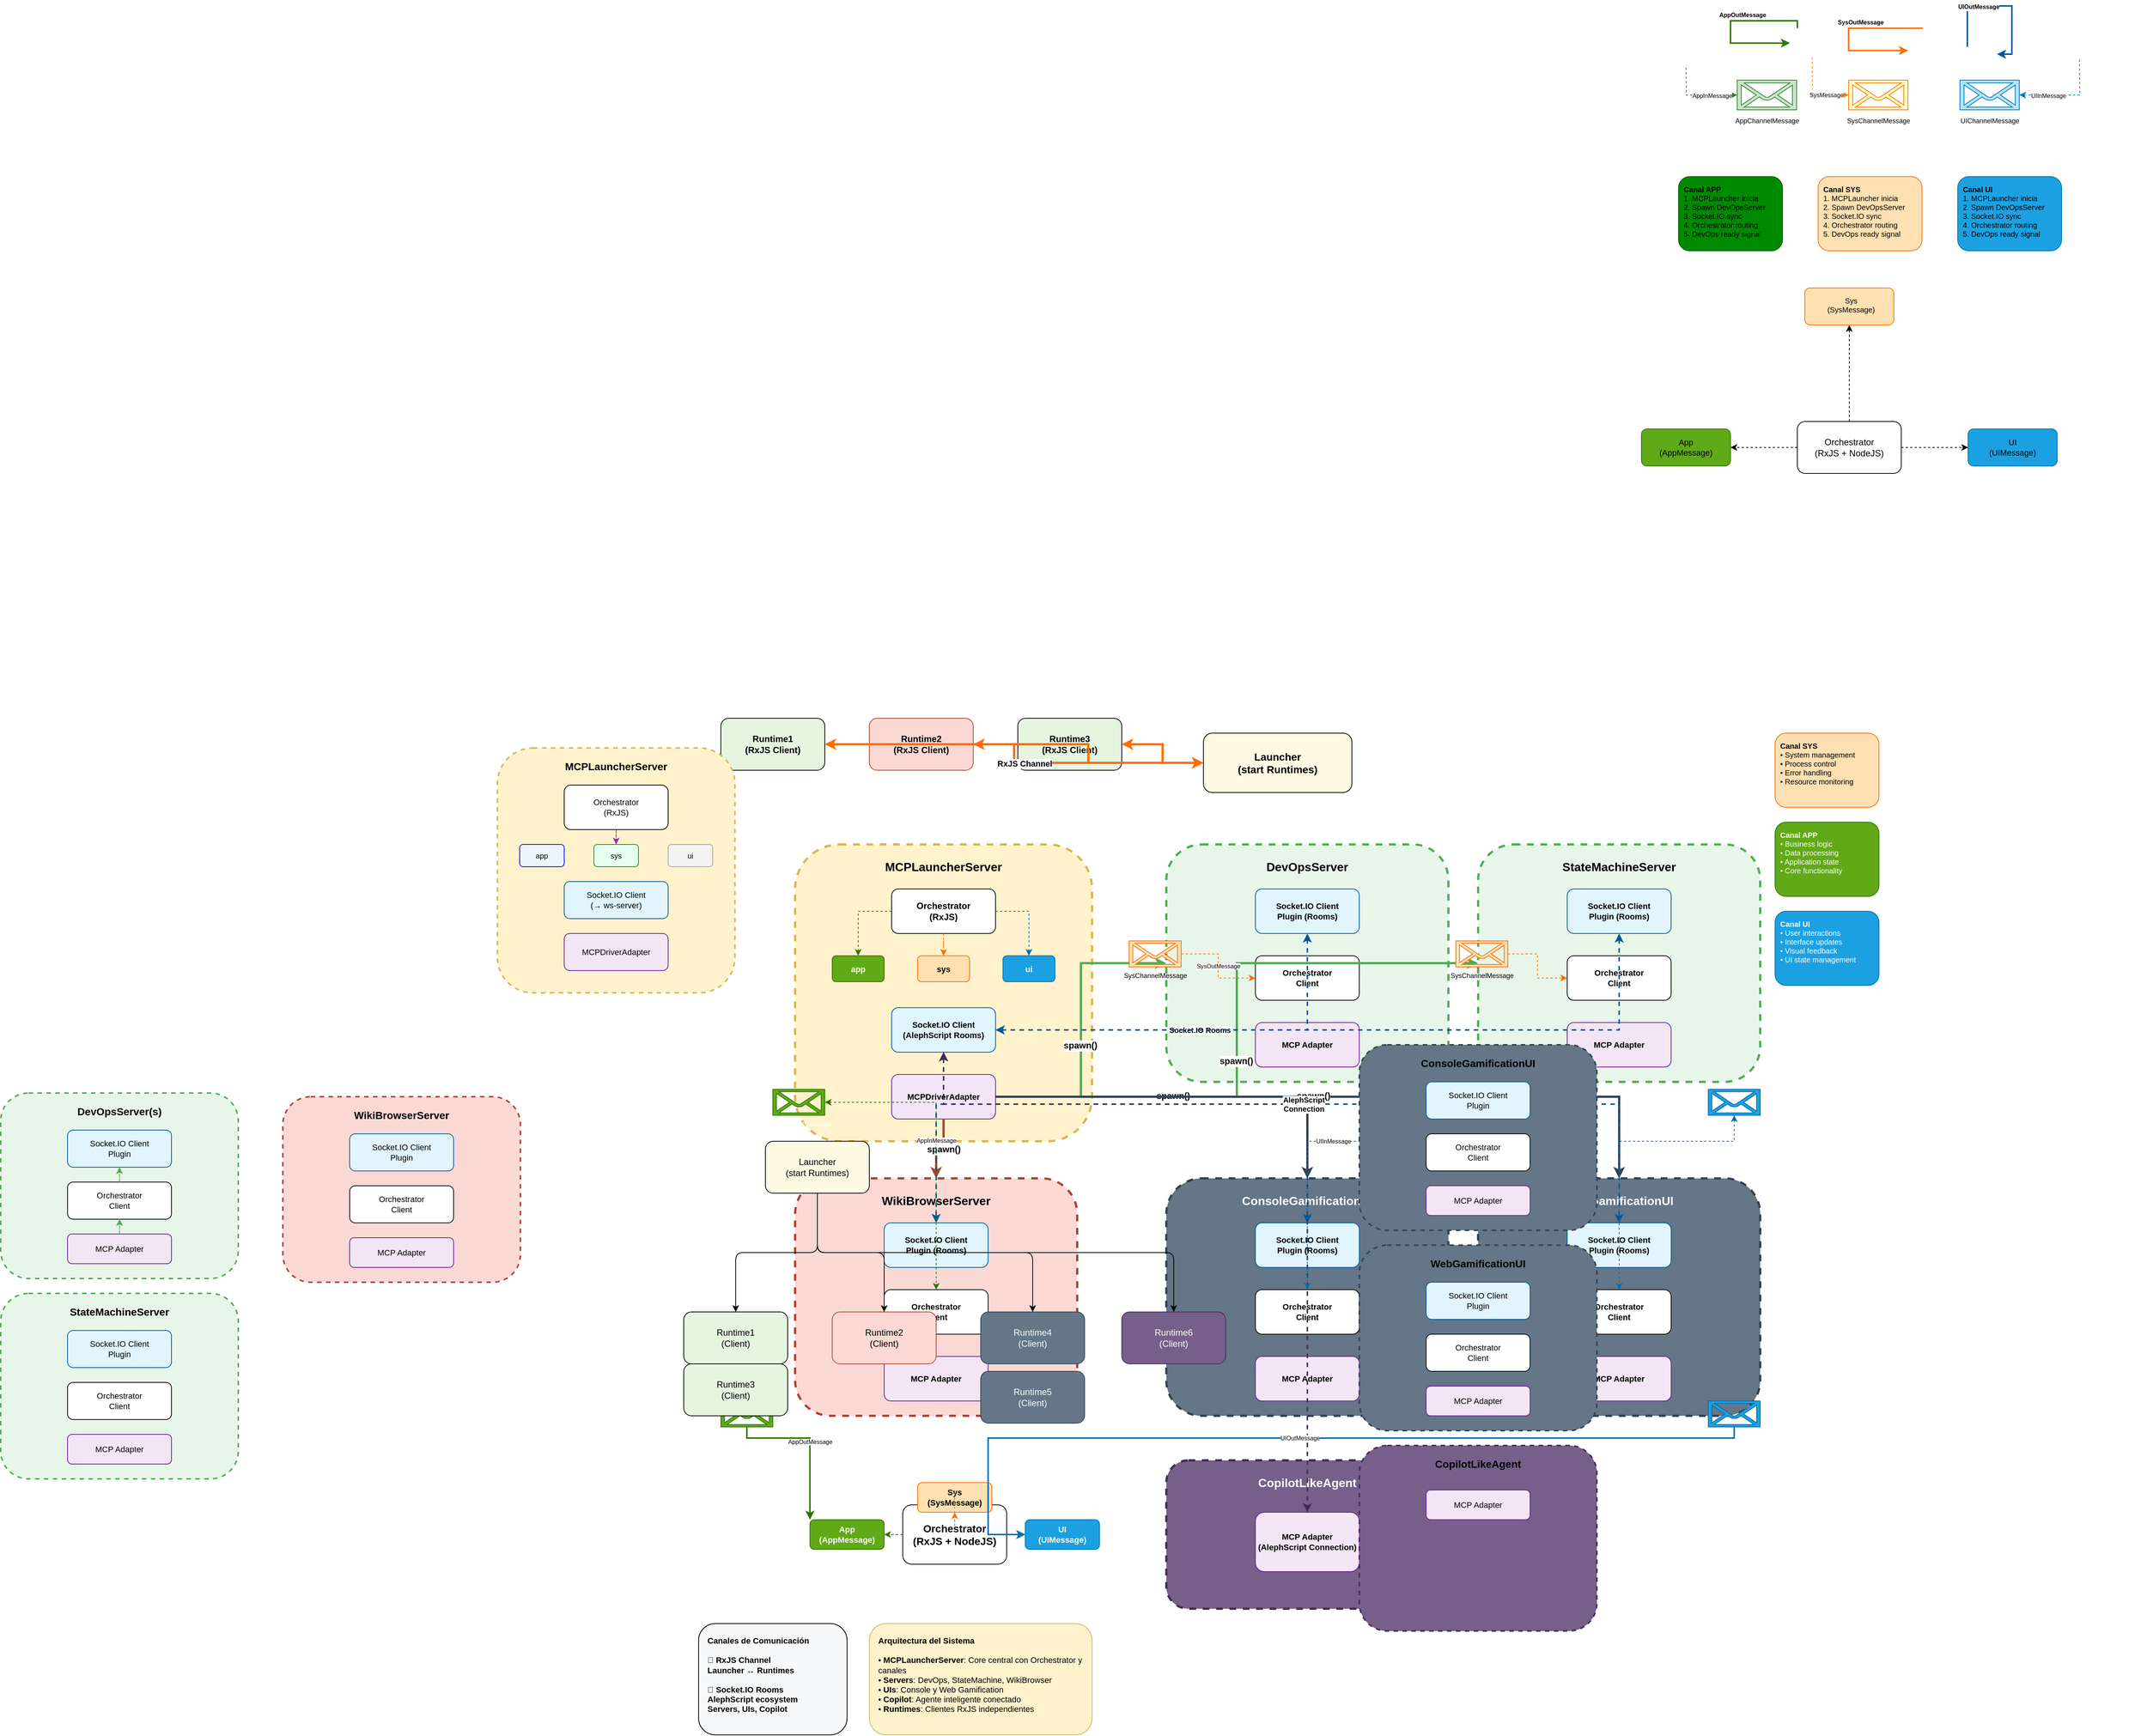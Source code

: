 <mxfile version="28.1.2">
  <diagram name="Page-1" id="JRgAJuTpMOvnGqNZjdRQ">
    <mxGraphModel dx="2400" dy="1400" grid="1" gridSize="10" guides="1" tooltips="1" connect="1" arrows="1" fold="1" page="1" pageScale="1" pageWidth="1600" pageHeight="1200" math="0" shadow="0">
      <root>
        <mxCell id="0" />
        <mxCell id="1" parent="0" />
        
        <!-- LAUNCHER CORE - Centro del sistema -->
        <mxCell id="launcher-core" value="Launcher&lt;br&gt;(start Runtimes)" style="rounded=1;whiteSpace=wrap;html=1;fontSize=14;fontColor=#000000;strokeColor=#000000;fillColor=#FFFAE3;fontStyle=1;" vertex="1" parent="1">
          <mxGeometry x="700" y="100" width="200" height="80" as="geometry" />
        </mxCell>
        
        <!-- GRUPO MCPLauncherServer -->
        <mxCell id="group-mcp-launcher" value="" style="group" vertex="1" connectable="0" parent="1">
          <mxGeometry x="150" y="250" width="400" height="400" as="geometry" />
        </mxCell>
        <mxCell id="mcp-launcher-bg" value="" style="rounded=1;whiteSpace=wrap;html=1;fillColor=#FFF2CC;strokeColor=#D6B656;strokeWidth=3;dashed=1;" vertex="1" parent="group-mcp-launcher">
          <mxGeometry width="400" height="400" as="geometry" />
        </mxCell>
        <mxCell id="mcp-launcher-title" value="MCPLauncherServer" style="text;html=1;strokeColor=none;fillColor=none;align=center;verticalAlign=middle;whiteSpace=wrap;rounded=0;fontSize=16;fontStyle=1;" vertex="1" parent="group-mcp-launcher">
          <mxGeometry x="120" y="15" width="160" height="30" as="geometry" />
        </mxCell>
        <mxCell id="mcp-orchestrator" value="Orchestrator&lt;br&gt;(RxJS)" style="rounded=1;whiteSpace=wrap;html=1;fontSize=12;fillColor=#FFFFFF;strokeColor=#000000;fontStyle=1;" vertex="1" parent="group-mcp-launcher">
          <mxGeometry x="130" y="60" width="140" height="60" as="geometry" />
        </mxCell>
        <!-- Channels en MCPLauncher -->
        <mxCell id="mcp-app-channel" value="app" style="rounded=1;whiteSpace=wrap;html=1;fontSize=11;fillColor=#60a917;strokeColor=#2D7600;fontColor=#ffffff;fontStyle=1;" vertex="1" parent="group-mcp-launcher">
          <mxGeometry x="50" y="150" width="70" height="35" as="geometry" />
        </mxCell>
        <mxCell id="mcp-sys-channel" value="sys" style="rounded=1;whiteSpace=wrap;html=1;fontSize=11;fillColor=#FFE0B2;strokeColor=#FF6D00;fontStyle=1;" vertex="1" parent="group-mcp-launcher">
          <mxGeometry x="165" y="150" width="70" height="35" as="geometry" />
        </mxCell>
        <mxCell id="mcp-ui-channel" value="ui" style="rounded=1;whiteSpace=wrap;html=1;fontSize=11;fillColor=#1ba1e2;strokeColor=#006EAF;fontColor=#ffffff;fontStyle=1;" vertex="1" parent="group-mcp-launcher">
          <mxGeometry x="280" y="150" width="70" height="35" as="geometry" />
        </mxCell>
        <mxCell id="mcp-socketio-client" value="Socket.IO Client&lt;br&gt;(AlephScript Rooms)" style="rounded=1;whiteSpace=wrap;html=1;fontSize=11;fillColor=#E1F5FE;strokeColor=#01579B;fontStyle=1;" vertex="1" parent="group-mcp-launcher">
          <mxGeometry x="130" y="220" width="140" height="60" as="geometry" />
        </mxCell>
        <mxCell id="mcp-driver-adapter" value="MCPDriverAdapter" style="rounded=1;whiteSpace=wrap;html=1;fontSize=11;fillColor=#F3E5F5;strokeColor=#6A1B9A;fontStyle=1;" vertex="1" parent="group-mcp-launcher">
          <mxGeometry x="130" y="310" width="140" height="60" as="geometry" />
        </mxCell>
        
        <!-- RUNTIMES izquierda (Canal RxJS) -->
        <mxCell id="runtime1" value="Runtime1&lt;br&gt;(RxJS Client)" style="rounded=1;whiteSpace=wrap;html=1;fontSize=12;fontColor=#000000;strokeColor=#000000;fillColor=#E5F5E0;fontStyle=1;" vertex="1" parent="1">
          <mxGeometry x="50" y="80" width="140" height="70" as="geometry" />
        </mxCell>
        <mxCell id="runtime2" value="Runtime2&lt;br&gt;(RxJS Client)" style="rounded=1;whiteSpace=wrap;html=1;fontSize=12;strokeColor=#ae4132;fillColor=#fad9d5;fontStyle=1;" vertex="1" parent="1">
          <mxGeometry x="250" y="80" width="140" height="70" as="geometry" />
        </mxCell>
        <mxCell id="runtime3" value="Runtime3&lt;br&gt;(RxJS Client)" style="rounded=1;whiteSpace=wrap;html=1;fontSize=12;fontColor=#000000;strokeColor=#000000;fillColor=#E5F5E0;fontStyle=1;" vertex="1" parent="1">
          <mxGeometry x="450" y="80" width="140" height="70" as="geometry" />
        </mxCell>
        
        <!-- GRUPO DevOpsServer -->
        <mxCell id="group-devops" value="" style="group" vertex="1" connectable="0" parent="1">
          <mxGeometry x="650" y="250" width="380" height="320" as="geometry" />
        </mxCell>
        <mxCell id="devops-bg" value="" style="rounded=1;whiteSpace=wrap;html=1;fillColor=#E8F5E9;strokeColor=#4CAF50;strokeWidth=3;dashed=1;" vertex="1" parent="group-devops">
          <mxGeometry width="380" height="320" as="geometry" />
        </mxCell>
        <mxCell id="devops-title" value="DevOpsServer" style="text;html=1;strokeColor=none;fillColor=none;align=center;verticalAlign=middle;whiteSpace=wrap;rounded=0;fontSize=16;fontStyle=1;" vertex="1" parent="group-devops">
          <mxGeometry x="110" y="15" width="160" height="30" as="geometry" />
        </mxCell>
        <mxCell id="devops-socketio-plugin" value="Socket.IO Client&lt;br&gt;Plugin (Rooms)" style="rounded=1;whiteSpace=wrap;html=1;fontSize=11;fillColor=#E1F5FE;strokeColor=#01579B;fontStyle=1;" vertex="1" parent="group-devops">
          <mxGeometry x="120" y="60" width="140" height="60" as="geometry" />
        </mxCell>
        <mxCell id="devops-orchestrator-client" value="Orchestrator&lt;br&gt;Client" style="rounded=1;whiteSpace=wrap;html=1;fontSize=11;fillColor=#FFFFFF;strokeColor=#000000;fontStyle=1;" vertex="1" parent="group-devops">
          <mxGeometry x="120" y="150" width="140" height="60" as="geometry" />
        </mxCell>
        <mxCell id="devops-mcp-adapter" value="MCP Adapter" style="rounded=1;whiteSpace=wrap;html=1;fontSize=11;fillColor=#F3E5F5;strokeColor=#6A1B9A;fontStyle=1;" vertex="1" parent="group-devops">
          <mxGeometry x="120" y="240" width="140" height="60" as="geometry" />
        </mxCell>
        
        <!-- GRUPO StateMachineServer -->
        <mxCell id="group-statemachine" value="" style="group" vertex="1" connectable="0" parent="1">
          <mxGeometry x="1070" y="250" width="380" height="320" as="geometry" />
        </mxCell>
        <mxCell id="statemachine-bg" value="" style="rounded=1;whiteSpace=wrap;html=1;fillColor=#E8F5E9;strokeColor=#4CAF50;strokeWidth=3;dashed=1;" vertex="1" parent="group-statemachine">
          <mxGeometry width="380" height="320" as="geometry" />
        </mxCell>
        <mxCell id="statemachine-title" value="StateMachineServer" style="text;html=1;strokeColor=none;fillColor=none;align=center;verticalAlign=middle;whiteSpace=wrap;rounded=0;fontSize=16;fontStyle=1;" vertex="1" parent="group-statemachine">
          <mxGeometry x="110" y="15" width="160" height="30" as="geometry" />
        </mxCell>
        <mxCell id="statemachine-socketio-plugin" value="Socket.IO Client&lt;br&gt;Plugin (Rooms)" style="rounded=1;whiteSpace=wrap;html=1;fontSize=11;fillColor=#E1F5FE;strokeColor=#01579B;fontStyle=1;" vertex="1" parent="group-statemachine">
          <mxGeometry x="120" y="60" width="140" height="60" as="geometry" />
        </mxCell>
        <mxCell id="statemachine-orchestrator-client" value="Orchestrator&lt;br&gt;Client" style="rounded=1;whiteSpace=wrap;html=1;fontSize=11;fillColor=#FFFFFF;strokeColor=#000000;fontStyle=1;" vertex="1" parent="group-statemachine">
          <mxGeometry x="120" y="150" width="140" height="60" as="geometry" />
        </mxCell>
        <mxCell id="statemachine-mcp-adapter" value="MCP Adapter" style="rounded=1;whiteSpace=wrap;html=1;fontSize=11;fillColor=#F3E5F5;strokeColor=#6A1B9A;fontStyle=1;" vertex="1" parent="group-statemachine">
          <mxGeometry x="120" y="240" width="140" height="60" as="geometry" />
        </mxCell>
        
        <!-- GRUPO WikiBrowserServer -->
        <mxCell id="group-wikibrowser" value="" style="group" vertex="1" connectable="0" parent="1">
          <mxGeometry x="150" y="700" width="380" height="320" as="geometry" />
        </mxCell>
        <mxCell id="wikibrowser-bg" value="" style="rounded=1;whiteSpace=wrap;html=1;fillColor=#fad9d5;strokeColor=#ae4132;strokeWidth=3;dashed=1;" vertex="1" parent="group-wikibrowser">
          <mxGeometry width="380" height="320" as="geometry" />
        </mxCell>
        <mxCell id="wikibrowser-title" value="WikiBrowserServer" style="text;html=1;strokeColor=none;fillColor=none;align=center;verticalAlign=middle;whiteSpace=wrap;rounded=0;fontSize=16;fontStyle=1;" vertex="1" parent="group-wikibrowser">
          <mxGeometry x="110" y="15" width="160" height="30" as="geometry" />
        </mxCell>
        <mxCell id="wikibrowser-socketio-plugin" value="Socket.IO Client&lt;br&gt;Plugin (Rooms)" style="rounded=1;whiteSpace=wrap;html=1;fontSize=11;fillColor=#E1F5FE;strokeColor=#01579B;fontStyle=1;" vertex="1" parent="group-wikibrowser">
          <mxGeometry x="120" y="60" width="140" height="60" as="geometry" />
        </mxCell>
        <mxCell id="wikibrowser-orchestrator-client" value="Orchestrator&lt;br&gt;Client" style="rounded=1;whiteSpace=wrap;html=1;fontSize=11;fillColor=#FFFFFF;strokeColor=#000000;fontStyle=1;" vertex="1" parent="group-wikibrowser">
          <mxGeometry x="120" y="150" width="140" height="60" as="geometry" />
        </mxCell>
        <mxCell id="wikibrowser-mcp-adapter" value="MCP Adapter" style="rounded=1;whiteSpace=wrap;html=1;fontSize=11;fillColor=#F3E5F5;strokeColor=#6A1B9A;fontStyle=1;" vertex="1" parent="group-wikibrowser">
          <mxGeometry x="120" y="240" width="140" height="60" as="geometry" />
        </mxCell>
        
        <!-- GRUPO ConsoleGamificationUI -->
        <mxCell id="group-console-ui" value="" style="group" vertex="1" connectable="0" parent="1">
          <mxGeometry x="650" y="700" width="380" height="320" as="geometry" />
        </mxCell>
        <mxCell id="console-ui-bg" value="" style="rounded=1;whiteSpace=wrap;html=1;fillColor=#647687;strokeColor=#314354;strokeWidth=3;dashed=1;fontColor=#ffffff;" vertex="1" parent="group-console-ui">
          <mxGeometry width="380" height="320" as="geometry" />
        </mxCell>
        <mxCell id="console-ui-title" value="ConsoleGamificationUI" style="text;html=1;strokeColor=none;fillColor=none;align=center;verticalAlign=middle;whiteSpace=wrap;rounded=0;fontSize=16;fontStyle=1;fontColor=#ffffff;" vertex="1" parent="group-console-ui">
          <mxGeometry x="110" y="15" width="160" height="30" as="geometry" />
        </mxCell>
        <mxCell id="console-ui-socketio-plugin" value="Socket.IO Client&lt;br&gt;Plugin (Rooms)" style="rounded=1;whiteSpace=wrap;html=1;fontSize=11;fillColor=#E1F5FE;strokeColor=#01579B;fontStyle=1;" vertex="1" parent="group-console-ui">
          <mxGeometry x="120" y="60" width="140" height="60" as="geometry" />
        </mxCell>
        <mxCell id="console-ui-orchestrator-client" value="Orchestrator&lt;br&gt;Client" style="rounded=1;whiteSpace=wrap;html=1;fontSize=11;fillColor=#FFFFFF;strokeColor=#000000;fontStyle=1;" vertex="1" parent="group-console-ui">
          <mxGeometry x="120" y="150" width="140" height="60" as="geometry" />
        </mxCell>
        <mxCell id="console-ui-mcp-adapter" value="MCP Adapter" style="rounded=1;whiteSpace=wrap;html=1;fontSize=11;fillColor=#F3E5F5;strokeColor=#6A1B9A;fontStyle=1;" vertex="1" parent="group-console-ui">
          <mxGeometry x="120" y="240" width="140" height="60" as="geometry" />
        </mxCell>
        
        <!-- GRUPO WebGamificationUI -->
        <mxCell id="group-web-ui" value="" style="group" vertex="1" connectable="0" parent="1">
          <mxGeometry x="1070" y="700" width="380" height="320" as="geometry" />
        </mxCell>
        <mxCell id="web-ui-bg" value="" style="rounded=1;whiteSpace=wrap;html=1;fillColor=#647687;strokeColor=#314354;strokeWidth=3;dashed=1;fontColor=#ffffff;" vertex="1" parent="group-web-ui">
          <mxGeometry width="380" height="320" as="geometry" />
        </mxCell>
        <mxCell id="web-ui-title" value="WebGamificationUI" style="text;html=1;strokeColor=none;fillColor=none;align=center;verticalAlign=middle;whiteSpace=wrap;rounded=0;fontSize=16;fontStyle=1;fontColor=#ffffff;" vertex="1" parent="group-web-ui">
          <mxGeometry x="110" y="15" width="160" height="30" as="geometry" />
        </mxCell>
        <mxCell id="web-ui-socketio-plugin" value="Socket.IO Client&lt;br&gt;Plugin (Rooms)" style="rounded=1;whiteSpace=wrap;html=1;fontSize=11;fillColor=#E1F5FE;strokeColor=#01579B;fontStyle=1;" vertex="1" parent="group-web-ui">
          <mxGeometry x="120" y="60" width="140" height="60" as="geometry" />
        </mxCell>
        <mxCell id="web-ui-orchestrator-client" value="Orchestrator&lt;br&gt;Client" style="rounded=1;whiteSpace=wrap;html=1;fontSize=11;fillColor=#FFFFFF;strokeColor=#000000;fontStyle=1;" vertex="1" parent="group-web-ui">
          <mxGeometry x="120" y="150" width="140" height="60" as="geometry" />
        </mxCell>
        <mxCell id="web-ui-mcp-adapter" value="MCP Adapter" style="rounded=1;whiteSpace=wrap;html=1;fontSize=11;fillColor=#F3E5F5;strokeColor=#6A1B9A;fontStyle=1;" vertex="1" parent="group-web-ui">
          <mxGeometry x="120" y="240" width="140" height="60" as="geometry" />
        </mxCell>
        
        <!-- GRUPO CopilotLikeAgent -->
        <mxCell id="group-copilot" value="" style="group" vertex="1" connectable="0" parent="1">
          <mxGeometry x="650" y="1080" width="380" height="200" as="geometry" />
        </mxCell>
        <mxCell id="copilot-bg" value="" style="rounded=1;whiteSpace=wrap;html=1;fillColor=#76608a;strokeColor=#432D57;strokeWidth=3;dashed=1;fontColor=#ffffff;" vertex="1" parent="group-copilot">
          <mxGeometry width="380" height="200" as="geometry" />
        </mxCell>
        <mxCell id="copilot-title" value="CopilotLikeAgent" style="text;html=1;strokeColor=none;fillColor=none;align=center;verticalAlign=middle;whiteSpace=wrap;rounded=0;fontSize=16;fontStyle=1;fontColor=#ffffff;" vertex="1" parent="group-copilot">
          <mxGeometry x="110" y="15" width="160" height="30" as="geometry" />
        </mxCell>
        <mxCell id="copilot-mcp-adapter" value="MCP Adapter&lt;br&gt;(AlephScript Connection)" style="rounded=1;whiteSpace=wrap;html=1;fontSize=11;fillColor=#F3E5F5;strokeColor=#6A1B9A;fontStyle=1;" vertex="1" parent="group-copilot">
          <mxGeometry x="120" y="70" width="140" height="80" as="geometry" />
        </mxCell>
        
        <!-- ORCHESTRATOR CENTRAL -->
        <mxCell id="group-central-orchestrator" value="" style="group" vertex="1" connectable="0" parent="1">
          <mxGeometry x="150" y="1080" width="430" height="200" as="geometry" />
        </mxCell>
        <mxCell id="central-orchestrator" value="Orchestrator&lt;br&gt;(RxJS + NodeJS)" style="rounded=1;whiteSpace=wrap;html=1;fontSize=14;fontColor=#000000;strokeColor=#000000;fillColor=#FFFFFF;fontStyle=1;" vertex="1" parent="group-central-orchestrator">
          <mxGeometry x="145" y="60" width="140" height="80" as="geometry" />
        </mxCell>
        <mxCell id="central-app" value="App&lt;br&gt;(AppMessage)" style="rounded=1;whiteSpace=wrap;html=1;fontSize=11;strokeColor=#2D7600;fillColor=#60a917;fontColor=#ffffff;fontStyle=1;" vertex="1" parent="group-central-orchestrator">
          <mxGeometry x="20" y="80" width="100" height="40" as="geometry" />
        </mxCell>
        <mxCell id="central-sys" value="Sys&lt;br&gt;(SysMessage)" style="rounded=1;whiteSpace=wrap;html=1;fontSize=11;fontColor=default;strokeColor=#FF6D00;fillColor=#FFE0B2;fontStyle=1;" vertex="1" parent="group-central-orchestrator">
          <mxGeometry x="165" y="30" width="100" height="40" as="geometry" />
        </mxCell>
        <mxCell id="central-ui" value="UI&lt;br&gt;(UIMessage)" style="rounded=1;whiteSpace=wrap;html=1;fontSize=11;fontColor=#ffffff;strokeColor=#006EAF;fillColor=#1ba1e2;fontStyle=1;" vertex="1" parent="group-central-orchestrator">
          <mxGeometry x="310" y="80" width="100" height="40" as="geometry" />
        </mxCell>
        
        <!-- CONEXIONES DEL CANAL RxJS (Launcher-Runtimes) -->
        <mxCell id="rxjs-runtime1" style="edgeStyle=orthogonalEdgeStyle;rounded=0;orthogonalLoop=1;jettySize=auto;html=1;strokeColor=#FF6D00;strokeWidth=3;endArrow=classic;endFill=1;startArrow=classic;startFill=1;" edge="1" parent="1" source="launcher-core" target="runtime1">
          <mxGeometry relative="1" as="geometry" />
        </mxCell>
        <mxCell id="rxjs-runtime1-label" value="RxJS Channel" style="edgeLabel;html=1;align=center;verticalAlign=middle;resizable=0;points=[];fontSize=11;fontStyle=1;labelBackgroundColor=#FFFFFF;" vertex="1" connectable="0" parent="rxjs-runtime1">
          <mxGeometry x="-0.1" y="1" relative="1" as="geometry">
            <mxPoint as="offset" />
          </mxGeometry>
        </mxCell>
        
        <mxCell id="rxjs-runtime2" style="edgeStyle=orthogonalEdgeStyle;rounded=0;orthogonalLoop=1;jettySize=auto;html=1;strokeColor=#FF6D00;strokeWidth=3;endArrow=classic;endFill=1;startArrow=classic;startFill=1;" edge="1" parent="1" source="launcher-core" target="runtime2">
          <mxGeometry relative="1" as="geometry" />
        </mxCell>
        
        <mxCell id="rxjs-runtime3" style="edgeStyle=orthogonalEdgeStyle;rounded=0;orthogonalLoop=1;jettySize=auto;html=1;strokeColor=#FF6D00;strokeWidth=3;endArrow=classic;endFill=1;startArrow=classic;startFill=1;" edge="1" parent="1" source="launcher-core" target="runtime3">
          <mxGeometry relative="1" as="geometry" />
        </mxCell>
        
        <!-- CONEXIONES SPAWN -->
        <mxCell id="spawn-devops" style="edgeStyle=orthogonalEdgeStyle;rounded=0;orthogonalLoop=1;jettySize=auto;html=1;strokeColor=#4CAF50;strokeWidth=3;endArrow=classic;endFill=1;" edge="1" parent="1" source="mcp-driver-adapter" target="devops-bg">
          <mxGeometry relative="1" as="geometry" />
        </mxCell>
        <mxCell id="spawn-devops-label" value="spawn()" style="edgeLabel;html=1;align=center;verticalAlign=middle;resizable=0;points=[];fontSize=12;fontStyle=1;labelBackgroundColor=#FFFFFF;" vertex="1" connectable="0" parent="spawn-devops">
          <mxGeometry x="-0.1" y="1" relative="1" as="geometry">
            <mxPoint as="offset" />
          </mxGeometry>
        </mxCell>
        
        <mxCell id="spawn-statemachine" style="edgeStyle=orthogonalEdgeStyle;rounded=0;orthogonalLoop=1;jettySize=auto;html=1;strokeColor=#4CAF50;strokeWidth=3;endArrow=classic;endFill=1;" edge="1" parent="1" source="mcp-driver-adapter" target="statemachine-bg">
          <mxGeometry relative="1" as="geometry" />
        </mxCell>
        <mxCell id="spawn-statemachine-label" value="spawn()" style="edgeLabel;html=1;align=center;verticalAlign=middle;resizable=0;points=[];fontSize=12;fontStyle=1;labelBackgroundColor=#FFFFFF;" vertex="1" connectable="0" parent="spawn-statemachine">
          <mxGeometry x="-0.1" y="1" relative="1" as="geometry">
            <mxPoint as="offset" />
          </mxGeometry>
        </mxCell>
        
        <mxCell id="spawn-wikibrowser" style="edgeStyle=orthogonalEdgeStyle;rounded=0;orthogonalLoop=1;jettySize=auto;html=1;strokeColor=#ae4132;strokeWidth=3;endArrow=classic;endFill=1;" edge="1" parent="1" source="mcp-driver-adapter" target="wikibrowser-bg">
          <mxGeometry relative="1" as="geometry" />
        </mxCell>
        <mxCell id="spawn-wikibrowser-label" value="spawn()" style="edgeLabel;html=1;align=center;verticalAlign=middle;resizable=0;points=[];fontSize=12;fontStyle=1;labelBackgroundColor=#FFFFFF;" vertex="1" connectable="0" parent="spawn-wikibrowser">
          <mxGeometry x="-0.1" y="1" relative="1" as="geometry">
            <mxPoint as="offset" />
          </mxGeometry>
        </mxCell>
        
        <mxCell id="spawn-console-ui" style="edgeStyle=orthogonalEdgeStyle;rounded=0;orthogonalLoop=1;jettySize=auto;html=1;strokeColor=#314354;strokeWidth=3;endArrow=classic;endFill=1;" edge="1" parent="1" source="mcp-driver-adapter" target="console-ui-bg">
          <mxGeometry relative="1" as="geometry" />
        </mxCell>
        <mxCell id="spawn-console-ui-label" value="spawn()" style="edgeLabel;html=1;align=center;verticalAlign=middle;resizable=0;points=[];fontSize=12;fontStyle=1;labelBackgroundColor=#FFFFFF;" vertex="1" connectable="0" parent="spawn-console-ui">
          <mxGeometry x="-0.1" y="1" relative="1" as="geometry">
            <mxPoint as="offset" />
          </mxGeometry>
        </mxCell>
        
        <mxCell id="spawn-web-ui" style="edgeStyle=orthogonalEdgeStyle;rounded=0;orthogonalLoop=1;jettySize=auto;html=1;strokeColor=#314354;strokeWidth=3;endArrow=classic;endFill=1;" edge="1" parent="1" source="mcp-driver-adapter" target="web-ui-bg">
          <mxGeometry relative="1" as="geometry" />
        </mxCell>
        <mxCell id="spawn-web-ui-label" value="spawn()" style="edgeLabel;html=1;align=center;verticalAlign=middle;resizable=0;points=[];fontSize=12;fontStyle=1;labelBackgroundColor=#FFFFFF;" vertex="1" connectable="0" parent="spawn-web-ui">
          <mxGeometry x="-0.1" y="1" relative="1" as="geometry">
            <mxPoint as="offset" />
          </mxGeometry>
        </mxCell>
        
        <!-- CONEXIONES SOCKET.IO ROOMS (Canal AlephScript) -->
        <mxCell id="socketio-devops" style="edgeStyle=orthogonalEdgeStyle;rounded=0;orthogonalLoop=1;jettySize=auto;html=1;strokeColor=#01579B;strokeWidth=2;startArrow=classic;startFill=1;endArrow=classic;endFill=1;dashed=1;" edge="1" parent="1" source="mcp-socketio-client" target="devops-socketio-plugin">
          <mxGeometry relative="1" as="geometry" />
        </mxCell>
        <mxCell id="socketio-devops-label" value="Socket.IO Rooms" style="edgeLabel;html=1;align=center;verticalAlign=middle;resizable=0;points=[];fontSize=10;fontStyle=1;labelBackgroundColor=#FFFFFF;" vertex="1" connectable="0" parent="socketio-devops">
          <mxGeometry x="0" y="0" relative="1" as="geometry">
            <mxPoint as="offset" />
          </mxGeometry>
        </mxCell>
        
        <mxCell id="socketio-statemachine" style="edgeStyle=orthogonalEdgeStyle;rounded=0;orthogonalLoop=1;jettySize=auto;html=1;strokeColor=#01579B;strokeWidth=2;startArrow=classic;startFill=1;endArrow=classic;endFill=1;dashed=1;" edge="1" parent="1" source="mcp-socketio-client" target="statemachine-socketio-plugin">
          <mxGeometry relative="1" as="geometry" />
        </mxCell>
        
        <mxCell id="socketio-wikibrowser" style="edgeStyle=orthogonalEdgeStyle;rounded=0;orthogonalLoop=1;jettySize=auto;html=1;strokeColor=#01579B;strokeWidth=2;startArrow=classic;startFill=1;endArrow=classic;endFill=1;dashed=1;" edge="1" parent="1" source="mcp-socketio-client" target="wikibrowser-socketio-plugin">
          <mxGeometry relative="1" as="geometry">
            <Array as="points">
              <mxPoint x="350" y="600" />
              <mxPoint x="340" y="600" />
            </Array>
          </mxGeometry>
        </mxCell>
        
        <mxCell id="socketio-console-ui" style="edgeStyle=orthogonalEdgeStyle;rounded=0;orthogonalLoop=1;jettySize=auto;html=1;strokeColor=#01579B;strokeWidth=2;startArrow=classic;startFill=1;endArrow=classic;endFill=1;dashed=1;" edge="1" parent="1" source="mcp-socketio-client" target="console-ui-socketio-plugin">
          <mxGeometry relative="1" as="geometry">
            <Array as="points">
              <mxPoint x="350" y="600" />
              <mxPoint x="840" y="600" />
            </Array>
          </mxGeometry>
        </mxCell>
        
        <mxCell id="socketio-web-ui" style="edgeStyle=orthogonalEdgeStyle;rounded=0;orthogonalLoop=1;jettySize=auto;html=1;strokeColor=#01579B;strokeWidth=2;startArrow=classic;startFill=1;endArrow=classic;endFill=1;dashed=1;" edge="1" parent="1" source="mcp-socketio-client" target="web-ui-socketio-plugin">
          <mxGeometry relative="1" as="geometry">
            <Array as="points">
              <mxPoint x="350" y="600" />
              <mxPoint x="1260" y="600" />
            </Array>
          </mxGeometry>
        </mxCell>
        
        <mxCell id="socketio-copilot" style="edgeStyle=orthogonalEdgeStyle;rounded=0;orthogonalLoop=1;jettySize=auto;html=1;strokeColor=#432D57;strokeWidth=2;startArrow=classic;startFill=1;endArrow=classic;endFill=1;dashed=1;" edge="1" parent="1" source="mcp-socketio-client" target="copilot-mcp-adapter">
          <mxGeometry relative="1" as="geometry">
            <Array as="points">
              <mxPoint x="350" y="600" />
              <mxPoint x="840" y="600" />
              <mxPoint x="840" y="1150" />
            </Array>
          </mxGeometry>
        </mxCell>
        <mxCell id="socketio-copilot-label" value="AlephScript&lt;br&gt;Connection" style="edgeLabel;html=1;align=center;verticalAlign=middle;resizable=0;points=[];fontSize=10;fontStyle=1;labelBackgroundColor=#FFFFFF;" vertex="1" connectable="0" parent="socketio-copilot">
          <mxGeometry x="0" y="0" relative="1" as="geometry">
            <mxPoint as="offset" />
          </mxGeometry>
        </mxCell>
        
        <!-- CONEXIONES INTERNAS CHANNELS -->
        <mxCell id="mcp-orchestrator-app" style="edgeStyle=orthogonalEdgeStyle;rounded=0;orthogonalLoop=1;jettySize=auto;html=1;strokeColor=#2D7600;strokeWidth=1;dashed=1;" edge="1" parent="1" source="mcp-orchestrator" target="mcp-app-channel">
          <mxGeometry relative="1" as="geometry" />
        </mxCell>
        
        <mxCell id="mcp-orchestrator-sys" style="edgeStyle=orthogonalEdgeStyle;rounded=0;orthogonalLoop=1;jettySize=auto;html=1;strokeColor=#FF6D00;strokeWidth=1;dashed=1;" edge="1" parent="1" source="mcp-orchestrator" target="mcp-sys-channel">
          <mxGeometry relative="1" as="geometry" />
        </mxCell>
        
        <mxCell id="mcp-orchestrator-ui" style="edgeStyle=orthogonalEdgeStyle;rounded=0;orthogonalLoop=1;jettySize=auto;html=1;strokeColor=#006EAF;strokeWidth=1;dashed=1;" edge="1" parent="1" source="mcp-orchestrator" target="mcp-ui-channel">
          <mxGeometry relative="1" as="geometry" />
        </mxCell>
        
        <mxCell id="central-orchestrator-app" style="edgeStyle=orthogonalEdgeStyle;rounded=0;orthogonalLoop=1;jettySize=auto;html=1;strokeColor=#2D7600;strokeWidth=1;dashed=1;" edge="1" parent="1" source="central-orchestrator" target="central-app">
          <mxGeometry relative="1" as="geometry" />
        </mxCell>
        
        <mxCell id="central-orchestrator-sys" style="edgeStyle=orthogonalEdgeStyle;rounded=0;orthogonalLoop=1;jettySize=auto;html=1;strokeColor=#FF6D00;strokeWidth=1;dashed=1;" edge="1" parent="1" source="central-orchestrator" target="central-sys">
          <mxGeometry relative="1" as="geometry" />
        </mxCell>
        
        <mxCell id="central-orchestrator-ui" style="edgeStyle=orthogonalEdgeStyle;rounded=0;orthogonalLoop=1;jettySize=auto;html=1;strokeColor=#006EAF;strokeWidth=1;dashed=1;" edge="1" parent="1" source="central-orchestrator" target="central-ui">
          <mxGeometry relative="1" as="geometry" />
        </mxCell>
        
        <!-- MENSAJES DE CANAL SYS (Naranjas) -->
        <mxCell id="sys-msg-1" value="SysChannelMessage" style="shape=mxgraph.signs.tech.mail;html=1;pointerEvents=1;fillColor=#FFE0B2;strokeColor=#FF6D00;verticalLabelPosition=bottom;verticalAlign=top;align=center;sketch=0;fontSize=9;" vertex="1" parent="1">
          <mxGeometry x="600" y="380" width="70" height="35" as="geometry" />
        </mxCell>
        <mxCell id="sys-msg-1-arrow" style="edgeStyle=orthogonalEdgeStyle;rounded=0;orthogonalLoop=1;jettySize=auto;html=1;strokeColor=#FF6D00;strokeWidth=1;dashed=1;endArrow=classic;endFill=1;" edge="1" parent="1" source="sys-msg-1" target="devops-orchestrator-client">
          <mxGeometry relative="1" as="geometry" />
        </mxCell>
        <mxCell id="sys-msg-1-label" value="SysOutMessage" style="edgeLabel;html=1;align=center;verticalAlign=middle;resizable=0;points=[];fontSize=8;" vertex="1" connectable="0" parent="sys-msg-1-arrow">
          <mxGeometry x="0" y="0" relative="1" as="geometry">
            <mxPoint as="offset" />
          </mxGeometry>
        </mxCell>
        
        <mxCell id="sys-msg-2" value="SysChannelMessage" style="shape=mxgraph.signs.tech.mail;html=1;pointerEvents=1;fillColor=#FFE0B2;strokeColor=#FF6D00;verticalLabelPosition=bottom;verticalAlign=top;align=center;sketch=0;fontSize=9;" vertex="1" parent="1">
          <mxGeometry x="1040" y="380" width="70" height="35" as="geometry" />
        </mxCell>
        <mxCell id="sys-msg-2-arrow" style="edgeStyle=orthogonalEdgeStyle;rounded=0;orthogonalLoop=1;jettySize=auto;html=1;strokeColor=#FF6D00;strokeWidth=1;dashed=1;endArrow=classic;endFill=1;" edge="1" parent="1" source="sys-msg-2" target="statemachine-orchestrator-client">
          <mxGeometry relative="1" as="geometry" />
        </mxCell>
        
        <!-- MENSAJES DE CANAL APP (Verdes) -->
        <mxCell id="app-msg-1" value="AppChannelMessage" style="shape=mxgraph.signs.tech.mail;html=1;pointerEvents=1;fillColor=#60a917;strokeColor=#2D7600;verticalLabelPosition=bottom;verticalAlign=top;align=center;sketch=0;fontSize=9;fontColor=#ffffff;" vertex="1" parent="1">
          <mxGeometry x="120" y="580" width="70" height="35" as="geometry" />
        </mxCell>
        <mxCell id="app-msg-1-arrow" style="edgeStyle=orthogonalEdgeStyle;rounded=0;orthogonalLoop=1;jettySize=auto;html=1;strokeColor=#2D7600;strokeWidth=1;dashed=1;startArrow=classic;startFill=1;" edge="1" parent="1" source="app-msg-1" target="wikibrowser-orchestrator-client">
          <mxGeometry relative="1" as="geometry" />
        </mxCell>
        <mxCell id="app-msg-1-label" value="AppInMessage" style="edgeLabel;html=1;align=center;verticalAlign=middle;resizable=0;points=[];fontSize=8;" vertex="1" connectable="0" parent="app-msg-1-arrow">
          <mxGeometry x="0" y="0" relative="1" as="geometry">
            <mxPoint as="offset" />
          </mxGeometry>
        </mxCell>
        
        <mxCell id="app-msg-2" value="AppChannelMessage" style="shape=mxgraph.signs.tech.mail;html=1;pointerEvents=1;fillColor=#60a917;strokeColor=#2D7600;verticalLabelPosition=bottom;verticalAlign=top;align=center;sketch=0;fontSize=9;fontColor=#ffffff;" vertex="1" parent="1">
          <mxGeometry x="50" y="1000" width="70" height="35" as="geometry" />
        </mxCell>
        <mxCell id="app-msg-2-arrow" style="edgeStyle=orthogonalEdgeStyle;rounded=0;orthogonalLoop=1;jettySize=auto;html=1;strokeColor=#2D7600;strokeWidth=2;endArrow=classic;endFill=1;" edge="1" parent="1" source="app-msg-2" target="central-app">
          <mxGeometry relative="1" as="geometry">
            <Array as="points">
              <mxPoint x="85" y="1050" />
              <mxPoint x="170" y="1050" />
            </Array>
          </mxGeometry>
        </mxCell>
        <mxCell id="app-msg-2-label" value="AppOutMessage" style="edgeLabel;html=1;align=center;verticalAlign=middle;resizable=0;points=[];fontSize=8;" vertex="1" connectable="0" parent="app-msg-2-arrow">
          <mxGeometry x="0" y="0" relative="1" as="geometry">
            <mxPoint as="offset" />
          </mxGeometry>
        </mxCell>
        
        <!-- MENSAJES DE CANAL UI (Azules) -->
        <mxCell id="ui-msg-1" value="UIChannelMessage" style="shape=mxgraph.signs.tech.mail;html=1;pointerEvents=1;fillColor=#1ba1e2;strokeColor=#006EAF;verticalLabelPosition=bottom;verticalAlign=top;align=center;sketch=0;fontSize=9;fontColor=#ffffff;" vertex="1" parent="1">
          <mxGeometry x="1040" y="580" width="70" height="35" as="geometry" />
        </mxCell>
        <mxCell id="ui-msg-1-arrow" style="edgeStyle=orthogonalEdgeStyle;rounded=0;orthogonalLoop=1;jettySize=auto;html=1;strokeColor=#006EAF;strokeWidth=1;dashed=1;startArrow=classic;startFill=1;" edge="1" parent="1" source="ui-msg-1" target="console-ui-orchestrator-client">
          <mxGeometry relative="1" as="geometry">
            <Array as="points">
              <mxPoint x="1075" y="650" />
              <mxPoint x="840" y="650" />
            </Array>
          </mxGeometry>
        </mxCell>
        <mxCell id="ui-msg-1-label" value="UIInMessage" style="edgeLabel;html=1;align=center;verticalAlign=middle;resizable=0;points=[];fontSize=8;" vertex="1" connectable="0" parent="ui-msg-1-arrow">
          <mxGeometry x="0" y="0" relative="1" as="geometry">
            <mxPoint as="offset" />
          </mxGeometry>
        </mxCell>
        
        <mxCell id="ui-msg-2" value="UIChannelMessage" style="shape=mxgraph.signs.tech.mail;html=1;pointerEvents=1;fillColor=#1ba1e2;strokeColor=#006EAF;verticalLabelPosition=bottom;verticalAlign=top;align=center;sketch=0;fontSize=9;fontColor=#ffffff;" vertex="1" parent="1">
          <mxGeometry x="1380" y="580" width="70" height="35" as="geometry" />
        </mxCell>
        <mxCell id="ui-msg-2-arrow" style="edgeStyle=orthogonalEdgeStyle;rounded=0;orthogonalLoop=1;jettySize=auto;html=1;strokeColor=#006EAF;strokeWidth=1;dashed=1;startArrow=classic;startFill=1;" edge="1" parent="1" source="ui-msg-2" target="web-ui-orchestrator-client">
          <mxGeometry relative="1" as="geometry">
            <Array as="points">
              <mxPoint x="1415" y="650" />
              <mxPoint x="1260" y="650" />
            </Array>
          </mxGeometry>
        </mxCell>
        
        <mxCell id="ui-msg-3" value="UIChannelMessage" style="shape=mxgraph.signs.tech.mail;html=1;pointerEvents=1;fillColor=#1ba1e2;strokeColor=#006EAF;verticalLabelPosition=bottom;verticalAlign=top;align=center;sketch=0;fontSize=9;fontColor=#ffffff;" vertex="1" parent="1">
          <mxGeometry x="1380" y="1000" width="70" height="35" as="geometry" />
        </mxCell>
        <mxCell id="ui-msg-3-arrow" style="edgeStyle=orthogonalEdgeStyle;rounded=0;orthogonalLoop=1;jettySize=auto;html=1;strokeColor=#006EAF;strokeWidth=2;endArrow=classic;endFill=1;" edge="1" parent="1" source="ui-msg-3" target="central-ui">
          <mxGeometry relative="1" as="geometry">
            <Array as="points">
              <mxPoint x="1415" y="1050" />
              <mxPoint x="410" y="1050" />
            </Array>
          </mxGeometry>
        </mxCell>
        <mxCell id="ui-msg-3-label" value="UIOutMessage" style="edgeLabel;html=1;align=center;verticalAlign=middle;resizable=0;points=[];fontSize=8;" vertex="1" connectable="0" parent="ui-msg-3-arrow">
          <mxGeometry x="0" y="0" relative="1" as="geometry">
            <mxPoint as="offset" />
          </mxGeometry>
        </mxCell>
        
        <!-- ANOTACIONES Y LEYENDAS -->
        <mxCell id="legend-sys" value="&lt;b&gt;Canal SYS&lt;/b&gt;&lt;br&gt;• System management&lt;br&gt;• Process control&lt;br&gt;• Error handling&lt;br&gt;• Resource monitoring" style="text;html=1;strokeColor=#FF6D00;fillColor=#FFE0B2;align=left;verticalAlign=top;whiteSpace=wrap;rounded=1;fontSize=10;spacingLeft=5;spacingTop=5;" vertex="1" parent="1">
          <mxGeometry x="1470" y="100" width="140" height="100" as="geometry" />
        </mxCell>
        
        <mxCell id="legend-app" value="&lt;b&gt;Canal APP&lt;/b&gt;&lt;br&gt;• Business logic&lt;br&gt;• Data processing&lt;br&gt;• Application state&lt;br&gt;• Core functionality" style="text;html=1;strokeColor=#2D7600;fillColor=#60a917;align=left;verticalAlign=top;whiteSpace=wrap;rounded=1;fontSize=10;spacingLeft=5;spacingTop=5;fontColor=#ffffff;" vertex="1" parent="1">
          <mxGeometry x="1470" y="220" width="140" height="100" as="geometry" />
        </mxCell>
        
        <mxCell id="legend-ui" value="&lt;b&gt;Canal UI&lt;/b&gt;&lt;br&gt;• User interactions&lt;br&gt;• Interface updates&lt;br&gt;• Visual feedback&lt;br&gt;• UI state management" style="text;html=1;strokeColor=#006EAF;fillColor=#1ba1e2;align=left;verticalAlign=top;whiteSpace=wrap;rounded=1;fontSize=10;spacingLeft=5;spacingTop=5;fontColor=#ffffff;" vertex="1" parent="1">
          <mxGeometry x="1470" y="340" width="140" height="100" as="geometry" />
        </mxCell>
        
        <mxCell id="legend-channels" value="&lt;b&gt;Canales de Comunicación&lt;/b&gt;&lt;br&gt;&lt;br&gt;🔶 &lt;b&gt;RxJS Channel&lt;/b&gt;&lt;br&gt;   Launcher ↔ Runtimes&lt;br&gt;&lt;br&gt;🔷 &lt;b&gt;Socket.IO Rooms&lt;/b&gt;&lt;br&gt;   AlephScript ecosystem&lt;br&gt;   Servers, UIs, Copilot" style="text;html=1;strokeColor=#000000;fillColor=#f8f9fa;align=left;verticalAlign=top;whiteSpace=wrap;rounded=1;fontSize=11;spacingLeft=10;spacingTop=10;fontStyle=1;" vertex="1" parent="1">
          <mxGeometry x="20" y="1300" width="200" height="150" as="geometry" />
        </mxCell>
        
        <mxCell id="architecture-note" value="&lt;b&gt;Arquitectura del Sistema&lt;/b&gt;&lt;br&gt;&lt;br&gt;• &lt;b&gt;MCPLauncherServer&lt;/b&gt;: Core central con Orchestrator y canales&lt;br&gt;• &lt;b&gt;Servers&lt;/b&gt;: DevOps, StateMachine, WikiBrowser&lt;br&gt;• &lt;b&gt;UIs&lt;/b&gt;: Console y Web Gamification&lt;br&gt;• &lt;b&gt;Copilot&lt;/b&gt;: Agente inteligente conectado&lt;br&gt;• &lt;b&gt;Runtimes&lt;/b&gt;: Clientes RxJS independientes" style="text;html=1;strokeColor=#D6B656;fillColor=#FFF2CC;align=left;verticalAlign=top;whiteSpace=wrap;rounded=1;fontSize=11;spacingLeft=10;spacingTop=10;" vertex="1" parent="1">
          <mxGeometry x="250" y="1300" width="300" height="150" as="geometry" />
        </mxCell>
        <mxCell id="fdOSPtTK0Co8_MKiLoG--5" value="Launcher&lt;br&gt;(start Runtimes)" style="rounded=1;whiteSpace=wrap;html=1;fontSize=12;fontColor=#000000;strokeColor=#000000;fillColor=#FFFAE3;" vertex="1" parent="1">
          <mxGeometry x="110" y="650" width="140" height="70" as="geometry" />
        </mxCell>
        <mxCell id="fdOSPtTK0Co8_MKiLoG--6" value="Runtime1&lt;br&gt;(Client)" style="rounded=1;whiteSpace=wrap;html=1;fontSize=12;fontColor=#000000;strokeColor=#000000;fillColor=#E5F5E0;" vertex="1" parent="1">
          <mxGeometry y="880" width="140" height="70" as="geometry" />
        </mxCell>
        <mxCell id="fdOSPtTK0Co8_MKiLoG--7" value="Runtime2&lt;br&gt;(Client)" style="rounded=1;whiteSpace=wrap;html=1;fontSize=12;strokeColor=#ae4132;fillColor=#fad9d5;" vertex="1" parent="1">
          <mxGeometry x="200" y="880" width="140" height="70" as="geometry" />
        </mxCell>
        <mxCell id="fdOSPtTK0Co8_MKiLoG--8" value="" style="group" vertex="1" connectable="0" parent="1">
          <mxGeometry x="-251" y="120" width="320" height="330" as="geometry" />
        </mxCell>
        <mxCell id="fdOSPtTK0Co8_MKiLoG--9" value="" style="rounded=1;whiteSpace=wrap;html=1;fillColor=#FFF2CC;strokeColor=#D6B656;strokeWidth=2;dashed=1;" vertex="1" parent="fdOSPtTK0Co8_MKiLoG--8">
          <mxGeometry width="320" height="330" as="geometry" />
        </mxCell>
        <mxCell id="fdOSPtTK0Co8_MKiLoG--10" value="MCPLauncherServer" style="text;html=1;strokeColor=none;fillColor=none;align=center;verticalAlign=middle;whiteSpace=wrap;rounded=0;fontSize=14;fontStyle=1;" vertex="1" parent="fdOSPtTK0Co8_MKiLoG--8">
          <mxGeometry x="80" y="10" width="160" height="30" as="geometry" />
        </mxCell>
        <mxCell id="fdOSPtTK0Co8_MKiLoG--11" value="Orchestrator&lt;br&gt;(RxJS)" style="rounded=1;whiteSpace=wrap;html=1;fontSize=11;fillColor=#FFFFFF;strokeColor=#000000;" vertex="1" parent="fdOSPtTK0Co8_MKiLoG--8">
          <mxGeometry x="90" y="50" width="140" height="60" as="geometry" />
        </mxCell>
        <mxCell id="fdOSPtTK0Co8_MKiLoG--12" value="app" style="rounded=1;whiteSpace=wrap;html=1;fontSize=10;fillColor=#EBF5FB;strokeColor=#0000FF;" vertex="1" parent="fdOSPtTK0Co8_MKiLoG--8">
          <mxGeometry x="30" y="130" width="60" height="30" as="geometry" />
        </mxCell>
        <mxCell id="fdOSPtTK0Co8_MKiLoG--13" value="sys" style="rounded=1;whiteSpace=wrap;html=1;fontSize=10;fillColor=#E6FFEF;strokeColor=#00A200;" vertex="1" parent="fdOSPtTK0Co8_MKiLoG--8">
          <mxGeometry x="130" y="130" width="60" height="30" as="geometry" />
        </mxCell>
        <mxCell id="fdOSPtTK0Co8_MKiLoG--14" value="ui" style="rounded=1;whiteSpace=wrap;html=1;fontSize=10;fillColor=#F3F3F3;strokeColor=#A2A2A2;" vertex="1" parent="fdOSPtTK0Co8_MKiLoG--8">
          <mxGeometry x="230" y="130" width="60" height="30" as="geometry" />
        </mxCell>
        <mxCell id="fdOSPtTK0Co8_MKiLoG--15" value="Socket.IO Client&lt;br&gt;(→ ws-server)" style="rounded=1;whiteSpace=wrap;html=1;fontSize=11;fillColor=#E1F5FE;strokeColor=#01579B;" vertex="1" parent="fdOSPtTK0Co8_MKiLoG--8">
          <mxGeometry x="90" y="180" width="140" height="50" as="geometry" />
        </mxCell>
        <mxCell id="fdOSPtTK0Co8_MKiLoG--16" value="MCPDriverAdapter" style="rounded=1;whiteSpace=wrap;html=1;fontSize=11;fillColor=#F3E5F5;strokeColor=#6A1B9A;" vertex="1" parent="fdOSPtTK0Co8_MKiLoG--8">
          <mxGeometry x="90" y="250" width="140" height="50" as="geometry" />
        </mxCell>
        <mxCell id="fdOSPtTK0Co8_MKiLoG--17" value="" style="group" vertex="1" connectable="0" parent="1">
          <mxGeometry x="-920" y="585" width="320" height="250" as="geometry" />
        </mxCell>
        <mxCell id="fdOSPtTK0Co8_MKiLoG--18" value="" style="rounded=1;whiteSpace=wrap;html=1;fillColor=#E8F5E9;strokeColor=#4CAF50;strokeWidth=2;dashed=1;" vertex="1" parent="fdOSPtTK0Co8_MKiLoG--17">
          <mxGeometry width="320" height="250" as="geometry" />
        </mxCell>
        <mxCell id="fdOSPtTK0Co8_MKiLoG--19" value="DevOpsServer(s)" style="text;html=1;strokeColor=none;fillColor=none;align=center;verticalAlign=middle;whiteSpace=wrap;rounded=0;fontSize=14;fontStyle=1;" vertex="1" parent="fdOSPtTK0Co8_MKiLoG--17">
          <mxGeometry x="80" y="10" width="160" height="30" as="geometry" />
        </mxCell>
        <mxCell id="fdOSPtTK0Co8_MKiLoG--20" value="Socket.IO Client&lt;br&gt;Plugin" style="rounded=1;whiteSpace=wrap;html=1;fontSize=11;fillColor=#E1F5FE;strokeColor=#01579B;" vertex="1" parent="fdOSPtTK0Co8_MKiLoG--17">
          <mxGeometry x="90" y="50" width="140" height="50" as="geometry" />
        </mxCell>
        <mxCell id="fdOSPtTK0Co8_MKiLoG--21" value="Orchestrator&lt;br&gt;Client" style="rounded=1;whiteSpace=wrap;html=1;fontSize=11;fillColor=#FFFFFF;strokeColor=#000000;" vertex="1" parent="fdOSPtTK0Co8_MKiLoG--17">
          <mxGeometry x="90" y="120" width="140" height="50" as="geometry" />
        </mxCell>
        <mxCell id="fdOSPtTK0Co8_MKiLoG--22" value="MCP Adapter" style="rounded=1;whiteSpace=wrap;html=1;fontSize=11;fillColor=#F3E5F5;strokeColor=#6A1B9A;" vertex="1" parent="fdOSPtTK0Co8_MKiLoG--17">
          <mxGeometry x="90" y="190" width="140" height="40" as="geometry" />
        </mxCell>
        <mxCell id="fdOSPtTK0Co8_MKiLoG--26" style="edgeStyle=orthogonalEdgeStyle;elbow=horizontal;strokeColor=#000000;" edge="1" parent="1" source="fdOSPtTK0Co8_MKiLoG--5" target="fdOSPtTK0Co8_MKiLoG--6">
          <mxGeometry relative="1" as="geometry" />
        </mxCell>
        <mxCell id="fdOSPtTK0Co8_MKiLoG--27" style="edgeStyle=orthogonalEdgeStyle;elbow=horizontal;strokeColor=#000000;" edge="1" parent="1" source="fdOSPtTK0Co8_MKiLoG--5" target="fdOSPtTK0Co8_MKiLoG--7">
          <mxGeometry relative="1" as="geometry" />
        </mxCell>
        <mxCell id="fdOSPtTK0Co8_MKiLoG--33" style="edgeStyle=orthogonalEdgeStyle;rounded=0;orthogonalLoop=1;jettySize=auto;html=1;strokeColor=#9C27B0;strokeWidth=1;dashed=1;" edge="1" parent="1" source="fdOSPtTK0Co8_MKiLoG--11" target="fdOSPtTK0Co8_MKiLoG--13">
          <mxGeometry relative="1" as="geometry" />
        </mxCell>
        <mxCell id="fdOSPtTK0Co8_MKiLoG--35" style="edgeStyle=orthogonalEdgeStyle;rounded=0;orthogonalLoop=1;jettySize=auto;html=1;strokeColor=#4CAF50;strokeWidth=1;dashed=1;" edge="1" parent="1" source="fdOSPtTK0Co8_MKiLoG--21" target="fdOSPtTK0Co8_MKiLoG--20">
          <mxGeometry relative="1" as="geometry" />
        </mxCell>
        <mxCell id="fdOSPtTK0Co8_MKiLoG--36" style="edgeStyle=orthogonalEdgeStyle;rounded=0;orthogonalLoop=1;jettySize=auto;html=1;strokeColor=#4CAF50;strokeWidth=1;dashed=1;" edge="1" parent="1" source="fdOSPtTK0Co8_MKiLoG--22" target="fdOSPtTK0Co8_MKiLoG--21">
          <mxGeometry relative="1" as="geometry" />
        </mxCell>
        <mxCell id="fdOSPtTK0Co8_MKiLoG--55" value="" style="group" vertex="1" connectable="0" parent="1">
          <mxGeometry x="-920" y="855" width="320" height="250" as="geometry" />
        </mxCell>
        <mxCell id="fdOSPtTK0Co8_MKiLoG--56" value="" style="rounded=1;whiteSpace=wrap;html=1;fillColor=#E8F5E9;strokeColor=#4CAF50;strokeWidth=2;dashed=1;" vertex="1" parent="fdOSPtTK0Co8_MKiLoG--55">
          <mxGeometry width="320" height="250" as="geometry" />
        </mxCell>
        <mxCell id="fdOSPtTK0Co8_MKiLoG--57" value="StateMachineServer" style="text;html=1;strokeColor=none;fillColor=none;align=center;verticalAlign=middle;whiteSpace=wrap;rounded=0;fontSize=14;fontStyle=1;" vertex="1" parent="fdOSPtTK0Co8_MKiLoG--55">
          <mxGeometry x="80" y="10" width="160" height="30" as="geometry" />
        </mxCell>
        <mxCell id="fdOSPtTK0Co8_MKiLoG--58" value="Socket.IO Client&lt;br&gt;Plugin" style="rounded=1;whiteSpace=wrap;html=1;fontSize=11;fillColor=#E1F5FE;strokeColor=#01579B;" vertex="1" parent="fdOSPtTK0Co8_MKiLoG--55">
          <mxGeometry x="90" y="50" width="140" height="50" as="geometry" />
        </mxCell>
        <mxCell id="fdOSPtTK0Co8_MKiLoG--59" value="Orchestrator&lt;br&gt;Client" style="rounded=1;whiteSpace=wrap;html=1;fontSize=11;fillColor=#FFFFFF;strokeColor=#000000;" vertex="1" parent="fdOSPtTK0Co8_MKiLoG--55">
          <mxGeometry x="90" y="120" width="140" height="50" as="geometry" />
        </mxCell>
        <mxCell id="fdOSPtTK0Co8_MKiLoG--60" value="MCP Adapter" style="rounded=1;whiteSpace=wrap;html=1;fontSize=11;fillColor=#F3E5F5;strokeColor=#6A1B9A;" vertex="1" parent="fdOSPtTK0Co8_MKiLoG--55">
          <mxGeometry x="90" y="190" width="140" height="40" as="geometry" />
        </mxCell>
        <mxCell id="fdOSPtTK0Co8_MKiLoG--63" value="" style="group" vertex="1" connectable="0" parent="1">
          <mxGeometry x="-540" y="590" width="320" height="250" as="geometry" />
        </mxCell>
        <mxCell id="fdOSPtTK0Co8_MKiLoG--64" value="" style="rounded=1;whiteSpace=wrap;html=1;fillColor=#fad9d5;strokeColor=#ae4132;strokeWidth=2;dashed=1;" vertex="1" parent="fdOSPtTK0Co8_MKiLoG--63">
          <mxGeometry width="320" height="250" as="geometry" />
        </mxCell>
        <mxCell id="fdOSPtTK0Co8_MKiLoG--65" value="WikiBrowserServer" style="text;html=1;strokeColor=none;fillColor=none;align=center;verticalAlign=middle;whiteSpace=wrap;rounded=0;fontSize=14;fontStyle=1;" vertex="1" parent="fdOSPtTK0Co8_MKiLoG--63">
          <mxGeometry x="80" y="10" width="160" height="30" as="geometry" />
        </mxCell>
        <mxCell id="fdOSPtTK0Co8_MKiLoG--66" value="Socket.IO Client&lt;br&gt;Plugin" style="rounded=1;whiteSpace=wrap;html=1;fontSize=11;fillColor=#E1F5FE;strokeColor=#01579B;" vertex="1" parent="fdOSPtTK0Co8_MKiLoG--63">
          <mxGeometry x="90" y="50" width="140" height="50" as="geometry" />
        </mxCell>
        <mxCell id="fdOSPtTK0Co8_MKiLoG--67" value="Orchestrator&lt;br&gt;Client" style="rounded=1;whiteSpace=wrap;html=1;fontSize=11;fillColor=#FFFFFF;strokeColor=#000000;" vertex="1" parent="fdOSPtTK0Co8_MKiLoG--63">
          <mxGeometry x="90" y="120" width="140" height="50" as="geometry" />
        </mxCell>
        <mxCell id="fdOSPtTK0Co8_MKiLoG--68" value="MCP Adapter" style="rounded=1;whiteSpace=wrap;html=1;fontSize=11;fillColor=#F3E5F5;strokeColor=#6A1B9A;" vertex="1" parent="fdOSPtTK0Co8_MKiLoG--63">
          <mxGeometry x="90" y="190" width="140" height="40" as="geometry" />
        </mxCell>
        <mxCell id="fdOSPtTK0Co8_MKiLoG--69" value="" style="group" vertex="1" connectable="0" parent="1">
          <mxGeometry x="910" y="520" width="320" height="250" as="geometry" />
        </mxCell>
        <mxCell id="fdOSPtTK0Co8_MKiLoG--70" value="" style="rounded=1;whiteSpace=wrap;html=1;fillColor=#647687;strokeColor=#314354;strokeWidth=2;dashed=1;fontColor=#ffffff;" vertex="1" parent="fdOSPtTK0Co8_MKiLoG--69">
          <mxGeometry width="320" height="250" as="geometry" />
        </mxCell>
        <mxCell id="fdOSPtTK0Co8_MKiLoG--71" value="ConsoleGamificationUI" style="text;html=1;strokeColor=none;fillColor=none;align=center;verticalAlign=middle;whiteSpace=wrap;rounded=0;fontSize=14;fontStyle=1;" vertex="1" parent="fdOSPtTK0Co8_MKiLoG--69">
          <mxGeometry x="80" y="10" width="160" height="30" as="geometry" />
        </mxCell>
        <mxCell id="fdOSPtTK0Co8_MKiLoG--72" value="Socket.IO Client&lt;br&gt;Plugin" style="rounded=1;whiteSpace=wrap;html=1;fontSize=11;fillColor=#E1F5FE;strokeColor=#01579B;" vertex="1" parent="fdOSPtTK0Co8_MKiLoG--69">
          <mxGeometry x="90" y="50" width="140" height="50" as="geometry" />
        </mxCell>
        <mxCell id="fdOSPtTK0Co8_MKiLoG--73" value="Orchestrator&lt;br&gt;Client" style="rounded=1;whiteSpace=wrap;html=1;fontSize=11;fillColor=#FFFFFF;strokeColor=#000000;" vertex="1" parent="fdOSPtTK0Co8_MKiLoG--69">
          <mxGeometry x="90" y="120" width="140" height="50" as="geometry" />
        </mxCell>
        <mxCell id="fdOSPtTK0Co8_MKiLoG--74" value="MCP Adapter" style="rounded=1;whiteSpace=wrap;html=1;fontSize=11;fillColor=#F3E5F5;strokeColor=#6A1B9A;" vertex="1" parent="fdOSPtTK0Co8_MKiLoG--69">
          <mxGeometry x="90" y="190" width="140" height="40" as="geometry" />
        </mxCell>
        <mxCell id="fdOSPtTK0Co8_MKiLoG--76" value="" style="group" vertex="1" connectable="0" parent="1">
          <mxGeometry x="910" y="790" width="320" height="250" as="geometry" />
        </mxCell>
        <mxCell id="fdOSPtTK0Co8_MKiLoG--77" value="" style="rounded=1;whiteSpace=wrap;html=1;fillColor=#647687;strokeColor=#314354;strokeWidth=2;dashed=1;fontColor=#ffffff;" vertex="1" parent="fdOSPtTK0Co8_MKiLoG--76">
          <mxGeometry width="320" height="250" as="geometry" />
        </mxCell>
        <mxCell id="fdOSPtTK0Co8_MKiLoG--78" value="WebGamificationUI" style="text;html=1;strokeColor=none;fillColor=none;align=center;verticalAlign=middle;whiteSpace=wrap;rounded=0;fontSize=14;fontStyle=1;" vertex="1" parent="fdOSPtTK0Co8_MKiLoG--76">
          <mxGeometry x="80" y="10" width="160" height="30" as="geometry" />
        </mxCell>
        <mxCell id="fdOSPtTK0Co8_MKiLoG--79" value="Socket.IO Client&lt;br&gt;Plugin" style="rounded=1;whiteSpace=wrap;html=1;fontSize=11;fillColor=#E1F5FE;strokeColor=#01579B;" vertex="1" parent="fdOSPtTK0Co8_MKiLoG--76">
          <mxGeometry x="90" y="50" width="140" height="50" as="geometry" />
        </mxCell>
        <mxCell id="fdOSPtTK0Co8_MKiLoG--80" value="Orchestrator&lt;br&gt;Client" style="rounded=1;whiteSpace=wrap;html=1;fontSize=11;fillColor=#FFFFFF;strokeColor=#000000;" vertex="1" parent="fdOSPtTK0Co8_MKiLoG--76">
          <mxGeometry x="90" y="120" width="140" height="50" as="geometry" />
        </mxCell>
        <mxCell id="fdOSPtTK0Co8_MKiLoG--81" value="MCP Adapter" style="rounded=1;whiteSpace=wrap;html=1;fontSize=11;fillColor=#F3E5F5;strokeColor=#6A1B9A;" vertex="1" parent="fdOSPtTK0Co8_MKiLoG--76">
          <mxGeometry x="90" y="190" width="140" height="40" as="geometry" />
        </mxCell>
        <mxCell id="fdOSPtTK0Co8_MKiLoG--83" value="" style="group" vertex="1" connectable="0" parent="1">
          <mxGeometry x="1140" y="-500" width="830" height="250" as="geometry" />
        </mxCell>
        <mxCell id="fdOSPtTK0Co8_MKiLoG--1" value="Orchestrator&lt;br&gt;(RxJS + NodeJS)" style="rounded=1;whiteSpace=wrap;html=1;fontSize=12;fontColor=#000000;strokeColor=#000000;fillColor=#FFFFFF;" vertex="1" parent="fdOSPtTK0Co8_MKiLoG--83">
          <mxGeometry x="360" y="180" width="140" height="70" as="geometry" />
        </mxCell>
        <mxCell id="fdOSPtTK0Co8_MKiLoG--2" value="&lt;font style=&quot;color: light-dark(rgb(0, 0, 0), rgb(255, 244, 243));&quot;&gt;App&lt;br&gt;(AppMessage)&lt;/font&gt;" style="rounded=1;whiteSpace=wrap;html=1;fontSize=11;strokeColor=#2D7600;fillColor=#60a917;fontColor=#ffffff;" vertex="1" parent="fdOSPtTK0Co8_MKiLoG--83">
          <mxGeometry x="150" y="190" width="120" height="50" as="geometry" />
        </mxCell>
        <mxCell id="fdOSPtTK0Co8_MKiLoG--3" value="Sys&lt;br&gt;(SysMessage)" style="rounded=1;whiteSpace=wrap;html=1;fontSize=10;fontColor=default;strokeColor=#FF6D00;fillColor=#FFE0B2;align=center;verticalAlign=top;spacingLeft=5;spacingTop=5;fontFamily=Helvetica;gradientColor=none;" vertex="1" parent="fdOSPtTK0Co8_MKiLoG--83">
          <mxGeometry x="370" width="120" height="50" as="geometry" />
        </mxCell>
        <mxCell id="fdOSPtTK0Co8_MKiLoG--4" value="&lt;font style=&quot;color: light-dark(rgb(0, 0, 0), rgb(255, 250, 248));&quot;&gt;UI&lt;br&gt;(UIMessage)&lt;/font&gt;" style="rounded=1;whiteSpace=wrap;html=1;fontSize=11;fontColor=#ffffff;strokeColor=#006EAF;fillColor=#1ba1e2;" vertex="1" parent="fdOSPtTK0Co8_MKiLoG--83">
          <mxGeometry x="590" y="190" width="120" height="50" as="geometry" />
        </mxCell>
        <mxCell id="fdOSPtTK0Co8_MKiLoG--23" style="edgeStyle=orthogonalEdgeStyle;elbow=horizontal;strokeColor=#000000;dashed=1;" edge="1" parent="fdOSPtTK0Co8_MKiLoG--83" source="fdOSPtTK0Co8_MKiLoG--1" target="fdOSPtTK0Co8_MKiLoG--2">
          <mxGeometry relative="1" as="geometry" />
        </mxCell>
        <mxCell id="fdOSPtTK0Co8_MKiLoG--24" style="edgeStyle=orthogonalEdgeStyle;elbow=horizontal;strokeColor=#000000;dashed=1;" edge="1" parent="fdOSPtTK0Co8_MKiLoG--83" source="fdOSPtTK0Co8_MKiLoG--1" target="fdOSPtTK0Co8_MKiLoG--3">
          <mxGeometry relative="1" as="geometry" />
        </mxCell>
        <mxCell id="fdOSPtTK0Co8_MKiLoG--25" style="edgeStyle=orthogonalEdgeStyle;elbow=horizontal;strokeColor=#000000;dashed=1;" edge="1" parent="fdOSPtTK0Co8_MKiLoG--83" source="fdOSPtTK0Co8_MKiLoG--1" target="fdOSPtTK0Co8_MKiLoG--4">
          <mxGeometry relative="1" as="geometry" />
        </mxCell>
        <mxCell id="fdOSPtTK0Co8_MKiLoG--86" value="" style="group" vertex="1" connectable="0" parent="1">
          <mxGeometry x="910" y="1060" width="320" height="250" as="geometry" />
        </mxCell>
        <mxCell id="fdOSPtTK0Co8_MKiLoG--87" value="" style="rounded=1;whiteSpace=wrap;html=1;fillColor=#76608a;strokeColor=#432D57;strokeWidth=2;dashed=1;fontColor=#ffffff;" vertex="1" parent="fdOSPtTK0Co8_MKiLoG--86">
          <mxGeometry width="320" height="250" as="geometry" />
        </mxCell>
        <mxCell id="fdOSPtTK0Co8_MKiLoG--88" value="CopilotLikeAgent" style="text;html=1;strokeColor=none;fillColor=none;align=center;verticalAlign=middle;whiteSpace=wrap;rounded=0;fontSize=14;fontStyle=1;" vertex="1" parent="fdOSPtTK0Co8_MKiLoG--86">
          <mxGeometry x="80" y="10" width="160" height="30" as="geometry" />
        </mxCell>
        <mxCell id="fdOSPtTK0Co8_MKiLoG--91" value="MCP Adapter" style="rounded=1;whiteSpace=wrap;html=1;fontSize=11;fillColor=#F3E5F5;strokeColor=#6A1B9A;" vertex="1" parent="fdOSPtTK0Co8_MKiLoG--86">
          <mxGeometry x="90" y="60" width="140" height="40" as="geometry" />
        </mxCell>
        <mxCell id="fdOSPtTK0Co8_MKiLoG--92" value="Runtime3&lt;br&gt;(Client)" style="rounded=1;whiteSpace=wrap;html=1;fontSize=12;fontColor=#000000;strokeColor=#000000;fillColor=#E5F5E0;" vertex="1" parent="1">
          <mxGeometry y="950" width="140" height="70" as="geometry" />
        </mxCell>
        <mxCell id="fdOSPtTK0Co8_MKiLoG--93" value="Runtime4&lt;br&gt;(Client)" style="rounded=1;whiteSpace=wrap;html=1;fontSize=12;fontColor=#ffffff;strokeColor=#314354;fillColor=#647687;" vertex="1" parent="1">
          <mxGeometry x="400" y="880" width="140" height="70" as="geometry" />
        </mxCell>
        <mxCell id="fdOSPtTK0Co8_MKiLoG--94" value="Runtime5&lt;br&gt;(Client)" style="rounded=1;whiteSpace=wrap;html=1;fontSize=12;fontColor=#ffffff;strokeColor=#314354;fillColor=#647687;" vertex="1" parent="1">
          <mxGeometry x="400" y="960" width="140" height="70" as="geometry" />
        </mxCell>
        <mxCell id="fdOSPtTK0Co8_MKiLoG--95" value="Runtime6&lt;br&gt;(Client)" style="rounded=1;whiteSpace=wrap;html=1;fontSize=12;fontColor=#ffffff;strokeColor=#432D57;fillColor=#76608a;" vertex="1" parent="1">
          <mxGeometry x="590" y="880" width="140" height="70" as="geometry" />
        </mxCell>
        <mxCell id="fdOSPtTK0Co8_MKiLoG--96" style="edgeStyle=orthogonalEdgeStyle;elbow=horizontal;strokeColor=#000000;entryX=0.5;entryY=0;entryDx=0;entryDy=0;exitX=0.5;exitY=1;exitDx=0;exitDy=0;" edge="1" parent="1" source="fdOSPtTK0Co8_MKiLoG--5" target="fdOSPtTK0Co8_MKiLoG--93">
          <mxGeometry relative="1" as="geometry">
            <mxPoint x="180" y="730" as="sourcePoint" />
            <mxPoint x="510" y="930" as="targetPoint" />
            <Array as="points">
              <mxPoint x="180" y="800" />
              <mxPoint x="470" y="800" />
            </Array>
          </mxGeometry>
        </mxCell>
        <mxCell id="fdOSPtTK0Co8_MKiLoG--97" style="edgeStyle=orthogonalEdgeStyle;elbow=horizontal;strokeColor=#000000;entryX=0.5;entryY=0;entryDx=0;entryDy=0;exitX=0.5;exitY=1;exitDx=0;exitDy=0;" edge="1" parent="1" source="fdOSPtTK0Co8_MKiLoG--5" target="fdOSPtTK0Co8_MKiLoG--95">
          <mxGeometry relative="1" as="geometry">
            <mxPoint x="230" y="760" as="sourcePoint" />
            <mxPoint x="670" y="890" as="targetPoint" />
            <Array as="points">
              <mxPoint x="180" y="800" />
              <mxPoint x="660" y="800" />
            </Array>
          </mxGeometry>
        </mxCell>
        <mxCell id="fdOSPtTK0Co8_MKiLoG--121" value="" style="group" vertex="1" connectable="0" parent="1">
          <mxGeometry x="1340" y="-880" width="516" height="340.06" as="geometry" />
        </mxCell>
        <mxCell id="fdOSPtTK0Co8_MKiLoG--28" style="edgeStyle=orthogonalEdgeStyle;rounded=0;orthogonalLoop=1;jettySize=auto;html=1;strokeColor=#FF6D00;strokeWidth=2;endArrow=classic;endFill=1;" edge="1" parent="fdOSPtTK0Co8_MKiLoG--121">
          <mxGeometry relative="1" as="geometry">
            <Array as="points">
              <mxPoint x="309.03" y="30.06" />
              <mxPoint x="229.03" y="30.06" />
              <mxPoint x="229.03" y="60.06" />
            </Array>
            <mxPoint x="329.03" y="30.06" as="sourcePoint" />
            <mxPoint x="309.03" y="60.06" as="targetPoint" />
          </mxGeometry>
        </mxCell>
        <mxCell id="fdOSPtTK0Co8_MKiLoG--29" value="&lt;font style=&quot;font-size: 8px;&quot;&gt;SysOutMessage&lt;/font&gt;" style="edgeLabel;html=1;align=center;verticalAlign=middle;resizable=0;points=[];fontSize=11;fontStyle=1;labelBackgroundColor=#FFFFFF;" vertex="1" connectable="0" parent="fdOSPtTK0Co8_MKiLoG--28">
          <mxGeometry x="-0.2" y="1" relative="1" as="geometry">
            <mxPoint y="-10" as="offset" />
          </mxGeometry>
        </mxCell>
        <mxCell id="fdOSPtTK0Co8_MKiLoG--30" style="edgeStyle=orthogonalEdgeStyle;rounded=0;orthogonalLoop=1;jettySize=auto;html=1;strokeColor=#01579B;strokeWidth=2;startArrow=none;startFill=0;endArrow=classic;endFill=1;" edge="1" parent="fdOSPtTK0Co8_MKiLoG--121">
          <mxGeometry relative="1" as="geometry">
            <Array as="points">
              <mxPoint x="388.97" />
              <mxPoint x="448.97" />
              <mxPoint x="448.97" y="65" />
            </Array>
            <mxPoint x="388.97" y="55" as="sourcePoint" />
            <mxPoint x="428.97" y="65" as="targetPoint" />
          </mxGeometry>
        </mxCell>
        <mxCell id="fdOSPtTK0Co8_MKiLoG--31" value="&lt;font style=&quot;font-size: 8px;&quot;&gt;UIOutMessage&lt;/font&gt;" style="edgeLabel;html=1;align=center;verticalAlign=middle;resizable=0;points=[];fontSize=10;fontStyle=1;labelBackgroundColor=#FFFFFF;" vertex="1" connectable="0" parent="fdOSPtTK0Co8_MKiLoG--30">
          <mxGeometry relative="1" as="geometry">
            <mxPoint x="-30" as="offset" />
          </mxGeometry>
        </mxCell>
        <mxCell id="fdOSPtTK0Co8_MKiLoG--84" value="" style="group" vertex="1" connectable="0" parent="fdOSPtTK0Co8_MKiLoG--121">
          <mxGeometry y="70.06" width="516" height="270" as="geometry" />
        </mxCell>
        <mxCell id="fdOSPtTK0Co8_MKiLoG--40" value="&lt;font style=&quot;font-size: 9px;&quot;&gt;SysChannelMessage&lt;/font&gt;" style="shape=mxgraph.signs.tech.mail;html=1;pointerEvents=1;fillColor=#FFF9C4;strokeColor=#F57C00;verticalLabelPosition=bottom;verticalAlign=top;align=center;sketch=0;" vertex="1" parent="fdOSPtTK0Co8_MKiLoG--84">
          <mxGeometry x="229" y="30" width="80" height="40" as="geometry" />
        </mxCell>
        <mxCell id="fdOSPtTK0Co8_MKiLoG--41" style="edgeStyle=orthogonalEdgeStyle;rounded=0;orthogonalLoop=1;jettySize=auto;html=1;strokeColor=#F57C00;strokeWidth=1;dashed=1;endArrow=none;endFill=0;startArrow=classic;startFill=1;" edge="1" parent="fdOSPtTK0Co8_MKiLoG--84" source="fdOSPtTK0Co8_MKiLoG--40">
          <mxGeometry relative="1" as="geometry">
            <mxPoint x="180" y="-0.06" as="targetPoint" />
          </mxGeometry>
        </mxCell>
        <mxCell id="fdOSPtTK0Co8_MKiLoG--118" value="&lt;font style=&quot;font-size: 8px;&quot;&gt;SysMessage&lt;/font&gt;" style="edgeLabel;html=1;align=center;verticalAlign=middle;resizable=0;points=[];" vertex="1" connectable="0" parent="fdOSPtTK0Co8_MKiLoG--41">
          <mxGeometry x="-0.388" y="-1" relative="1" as="geometry">
            <mxPoint as="offset" />
          </mxGeometry>
        </mxCell>
        <mxCell id="fdOSPtTK0Co8_MKiLoG--42" value="&lt;font style=&quot;font-size: 9px;&quot;&gt;AppChannelMessage&lt;/font&gt;" style="shape=mxgraph.signs.tech.mail;html=1;pointerEvents=1;fillColor=#C8E6C9;strokeColor=#2E7D32;verticalLabelPosition=bottom;verticalAlign=top;align=center;sketch=0;" vertex="1" parent="fdOSPtTK0Co8_MKiLoG--84">
          <mxGeometry x="79" y="30" width="80" height="40" as="geometry" />
        </mxCell>
        <mxCell id="fdOSPtTK0Co8_MKiLoG--43" style="edgeStyle=orthogonalEdgeStyle;rounded=0;orthogonalLoop=1;jettySize=auto;html=1;strokeColor=#2E7D32;strokeWidth=1;dashed=1;endArrow=none;endFill=0;startArrow=classic;startFill=1;" edge="1" parent="fdOSPtTK0Co8_MKiLoG--84" source="fdOSPtTK0Co8_MKiLoG--42">
          <mxGeometry relative="1" as="geometry">
            <mxPoint x="10" y="9.94" as="targetPoint" />
          </mxGeometry>
        </mxCell>
        <mxCell id="fdOSPtTK0Co8_MKiLoG--115" value="&lt;font style=&quot;font-size: 8px;&quot;&gt;AppInMessage&lt;/font&gt;" style="edgeLabel;html=1;align=center;verticalAlign=middle;resizable=0;points=[];" vertex="1" connectable="0" parent="fdOSPtTK0Co8_MKiLoG--43">
          <mxGeometry x="-0.366" relative="1" as="geometry">
            <mxPoint as="offset" />
          </mxGeometry>
        </mxCell>
        <mxCell id="fdOSPtTK0Co8_MKiLoG--44" value="&lt;font style=&quot;font-size: 9px;&quot;&gt;UIChannelMessage&lt;/font&gt;" style="shape=mxgraph.signs.tech.mail;html=1;pointerEvents=1;fillColor=#B3E5FC;strokeColor=#0277BD;verticalLabelPosition=bottom;verticalAlign=top;align=center;sketch=0;" vertex="1" parent="fdOSPtTK0Co8_MKiLoG--84">
          <mxGeometry x="379" y="30" width="80" height="40" as="geometry" />
        </mxCell>
        <mxCell id="fdOSPtTK0Co8_MKiLoG--45" style="edgeStyle=orthogonalEdgeStyle;rounded=0;orthogonalLoop=1;jettySize=auto;html=1;strokeColor=#0277BD;strokeWidth=1;dashed=1;startArrow=classic;startFill=1;endArrow=none;endFill=0;" edge="1" parent="fdOSPtTK0Co8_MKiLoG--84" source="fdOSPtTK0Co8_MKiLoG--44">
          <mxGeometry relative="1" as="geometry">
            <mxPoint x="540" y="-0.06" as="targetPoint" />
          </mxGeometry>
        </mxCell>
        <mxCell id="fdOSPtTK0Co8_MKiLoG--119" value="&lt;font style=&quot;font-size: 8px;&quot;&gt;UIInMessage&lt;/font&gt;" style="edgeLabel;html=1;align=center;verticalAlign=middle;resizable=0;points=[];" vertex="1" connectable="0" parent="fdOSPtTK0Co8_MKiLoG--45">
          <mxGeometry x="-0.413" relative="1" as="geometry">
            <mxPoint as="offset" />
          </mxGeometry>
        </mxCell>
        <mxCell id="fdOSPtTK0Co8_MKiLoG--47" value="&lt;b&gt;Canal SYS&lt;/b&gt;&lt;br&gt;1. MCPLauncher inicia&lt;br&gt;2. Spawn DevOpsServer&lt;br&gt;3. Socket.IO sync&lt;br&gt;4. Orchestrator routing&lt;br&gt;5. DevOps ready signal" style="text;html=1;strokeColor=#FF6D00;fillColor=#FFE0B2;align=left;verticalAlign=top;whiteSpace=wrap;rounded=1;fontSize=10;spacingLeft=5;spacingTop=5;" vertex="1" parent="fdOSPtTK0Co8_MKiLoG--84">
          <mxGeometry x="188" y="160" width="140" height="100" as="geometry" />
        </mxCell>
        <mxCell id="fdOSPtTK0Co8_MKiLoG--61" value="&lt;font style=&quot;color: light-dark(rgb(0, 0, 0), rgb(255, 249, 248));&quot;&gt;&lt;b&gt;Canal APP&lt;/b&gt;&lt;br&gt;1. MCPLauncher inicia&lt;br&gt;2. Spawn DevOpsServer&lt;br&gt;3. Socket.IO sync&lt;br&gt;4. Orchestrator routing&lt;br&gt;5. DevOps ready signal&lt;/font&gt;" style="text;html=1;strokeColor=#005700;fillColor=#008a00;align=left;verticalAlign=top;whiteSpace=wrap;rounded=1;fontSize=10;spacingLeft=5;spacingTop=5;fontColor=#ffffff;" vertex="1" parent="fdOSPtTK0Co8_MKiLoG--84">
          <mxGeometry y="160" width="140" height="100" as="geometry" />
        </mxCell>
        <mxCell id="fdOSPtTK0Co8_MKiLoG--62" value="&lt;font style=&quot;color: light-dark(rgb(0, 0, 0), rgb(255, 255, 255));&quot;&gt;&lt;b&gt;Canal UI&lt;/b&gt;&lt;br&gt;1. MCPLauncher inicia&lt;br&gt;2. Spawn DevOpsServer&lt;br&gt;3. Socket.IO sync&lt;br&gt;4. Orchestrator routing&lt;br&gt;5. DevOps ready signal&lt;/font&gt;" style="text;html=1;strokeColor=#006EAF;fillColor=#1ba1e2;align=left;verticalAlign=top;whiteSpace=wrap;rounded=1;fontSize=10;spacingLeft=5;spacingTop=5;fontColor=#ffffff;" vertex="1" parent="fdOSPtTK0Co8_MKiLoG--84">
          <mxGeometry x="376" y="160" width="140" height="100" as="geometry" />
        </mxCell>
        <mxCell id="fdOSPtTK0Co8_MKiLoG--112" style="edgeStyle=orthogonalEdgeStyle;rounded=0;orthogonalLoop=1;jettySize=auto;html=1;strokeColor=#2D7600;strokeWidth=2;endArrow=classic;endFill=1;fillColor=#60a917;" edge="1" parent="fdOSPtTK0Co8_MKiLoG--121">
          <mxGeometry relative="1" as="geometry">
            <Array as="points">
              <mxPoint x="160" y="20.06" />
              <mxPoint x="70" y="20.06" />
              <mxPoint x="70" y="50.06" />
            </Array>
            <mxPoint x="160" y="30.06" as="sourcePoint" />
            <mxPoint x="150" y="50.06" as="targetPoint" />
          </mxGeometry>
        </mxCell>
        <mxCell id="fdOSPtTK0Co8_MKiLoG--113" value="&lt;font style=&quot;font-size: 8px;&quot;&gt;AppOutMessage&lt;/font&gt;" style="edgeLabel;html=1;align=center;verticalAlign=middle;resizable=0;points=[];fontSize=11;fontStyle=1;labelBackgroundColor=#FFFFFF;" vertex="1" connectable="0" parent="fdOSPtTK0Co8_MKiLoG--112">
          <mxGeometry x="-0.2" y="1" relative="1" as="geometry">
            <mxPoint y="-10" as="offset" />
          </mxGeometry>
        </mxCell>
      </root>
    </mxGraphModel>
  </diagram>
</mxfile>
